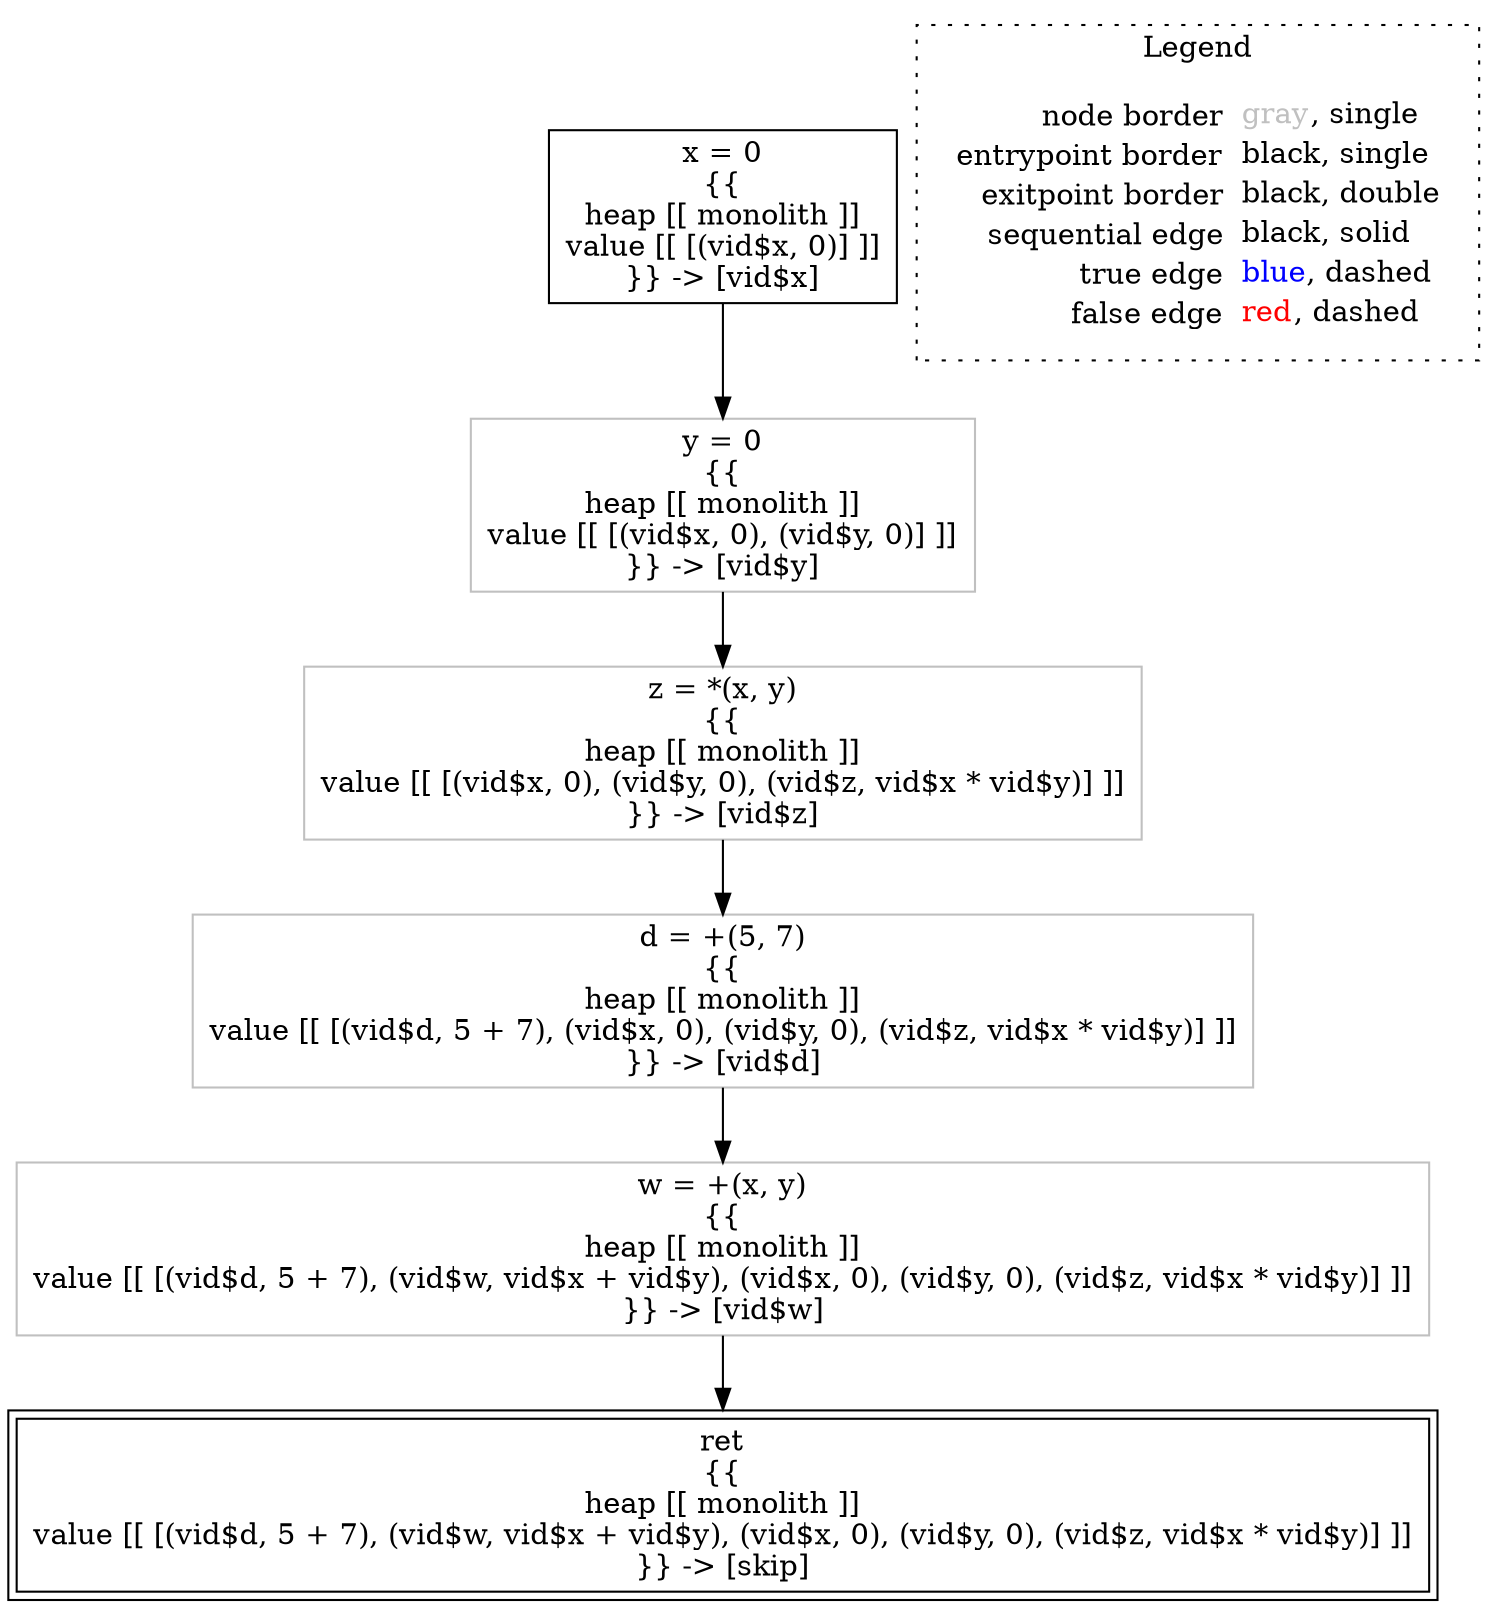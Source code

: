 digraph {
	"node0" [shape="rect",color="black",label=<x = 0<BR/>{{<BR/>heap [[ monolith ]]<BR/>value [[ [(vid$x, 0)] ]]<BR/>}} -&gt; [vid$x]>];
	"node1" [shape="rect",color="black",peripheries="2",label=<ret<BR/>{{<BR/>heap [[ monolith ]]<BR/>value [[ [(vid$d, 5 + 7), (vid$w, vid$x + vid$y), (vid$x, 0), (vid$y, 0), (vid$z, vid$x * vid$y)] ]]<BR/>}} -&gt; [skip]>];
	"node2" [shape="rect",color="gray",label=<z = *(x, y)<BR/>{{<BR/>heap [[ monolith ]]<BR/>value [[ [(vid$x, 0), (vid$y, 0), (vid$z, vid$x * vid$y)] ]]<BR/>}} -&gt; [vid$z]>];
	"node3" [shape="rect",color="gray",label=<y = 0<BR/>{{<BR/>heap [[ monolith ]]<BR/>value [[ [(vid$x, 0), (vid$y, 0)] ]]<BR/>}} -&gt; [vid$y]>];
	"node4" [shape="rect",color="gray",label=<w = +(x, y)<BR/>{{<BR/>heap [[ monolith ]]<BR/>value [[ [(vid$d, 5 + 7), (vid$w, vid$x + vid$y), (vid$x, 0), (vid$y, 0), (vid$z, vid$x * vid$y)] ]]<BR/>}} -&gt; [vid$w]>];
	"node5" [shape="rect",color="gray",label=<d = +(5, 7)<BR/>{{<BR/>heap [[ monolith ]]<BR/>value [[ [(vid$d, 5 + 7), (vid$x, 0), (vid$y, 0), (vid$z, vid$x * vid$y)] ]]<BR/>}} -&gt; [vid$d]>];
	"node2" -> "node5" [color="black"];
	"node3" -> "node2" [color="black"];
	"node4" -> "node1" [color="black"];
	"node5" -> "node4" [color="black"];
	"node0" -> "node3" [color="black"];
subgraph cluster_legend {
	label="Legend";
	style=dotted;
	node [shape=plaintext];
	"legend" [label=<<table border="0" cellpadding="2" cellspacing="0" cellborder="0"><tr><td align="right">node border&nbsp;</td><td align="left"><font color="gray">gray</font>, single</td></tr><tr><td align="right">entrypoint border&nbsp;</td><td align="left"><font color="black">black</font>, single</td></tr><tr><td align="right">exitpoint border&nbsp;</td><td align="left"><font color="black">black</font>, double</td></tr><tr><td align="right">sequential edge&nbsp;</td><td align="left"><font color="black">black</font>, solid</td></tr><tr><td align="right">true edge&nbsp;</td><td align="left"><font color="blue">blue</font>, dashed</td></tr><tr><td align="right">false edge&nbsp;</td><td align="left"><font color="red">red</font>, dashed</td></tr></table>>];
}

}
